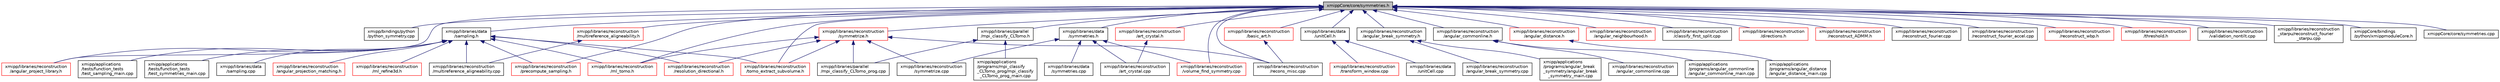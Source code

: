 digraph "xmippCore/core/symmetries.h"
{
  edge [fontname="Helvetica",fontsize="10",labelfontname="Helvetica",labelfontsize="10"];
  node [fontname="Helvetica",fontsize="10",shape=record];
  Node59 [label="xmippCore/core/symmetries.h",height=0.2,width=0.4,color="black", fillcolor="grey75", style="filled", fontcolor="black"];
  Node59 -> Node60 [dir="back",color="midnightblue",fontsize="10",style="solid",fontname="Helvetica"];
  Node60 [label="xmipp/bindings/python\l/python_symmetry.cpp",height=0.2,width=0.4,color="black", fillcolor="white", style="filled",URL="$python__symmetry_8cpp.html"];
  Node59 -> Node61 [dir="back",color="midnightblue",fontsize="10",style="solid",fontname="Helvetica"];
  Node61 [label="xmipp/libraries/data\l/sampling.h",height=0.2,width=0.4,color="black", fillcolor="white", style="filled",URL="$sampling_8h.html"];
  Node61 -> Node62 [dir="back",color="midnightblue",fontsize="10",style="solid",fontname="Helvetica"];
  Node62 [label="xmipp/applications\l/tests/function_tests\l/test_sampling_main.cpp",height=0.2,width=0.4,color="black", fillcolor="white", style="filled",URL="$test__sampling__main_8cpp.html"];
  Node61 -> Node63 [dir="back",color="midnightblue",fontsize="10",style="solid",fontname="Helvetica"];
  Node63 [label="xmipp/applications\l/tests/function_tests\l/test_symmetries_main.cpp",height=0.2,width=0.4,color="black", fillcolor="white", style="filled",URL="$test__symmetries__main_8cpp.html"];
  Node61 -> Node64 [dir="back",color="midnightblue",fontsize="10",style="solid",fontname="Helvetica"];
  Node64 [label="xmipp/libraries/data\l/sampling.cpp",height=0.2,width=0.4,color="black", fillcolor="white", style="filled",URL="$sampling_8cpp.html"];
  Node61 -> Node65 [dir="back",color="midnightblue",fontsize="10",style="solid",fontname="Helvetica"];
  Node65 [label="xmipp/libraries/reconstruction\l/angular_project_library.h",height=0.2,width=0.4,color="red", fillcolor="white", style="filled",URL="$angular__project__library_8h.html"];
  Node61 -> Node83 [dir="back",color="midnightblue",fontsize="10",style="solid",fontname="Helvetica"];
  Node83 [label="xmipp/libraries/reconstruction\l/angular_projection_matching.h",height=0.2,width=0.4,color="red", fillcolor="white", style="filled",URL="$angular__projection__matching_8h.html"];
  Node61 -> Node89 [dir="back",color="midnightblue",fontsize="10",style="solid",fontname="Helvetica"];
  Node89 [label="xmipp/libraries/reconstruction\l/ml_refine3d.h",height=0.2,width=0.4,color="red", fillcolor="white", style="filled",URL="$ml__refine3d_8h.html"];
  Node61 -> Node100 [dir="back",color="midnightblue",fontsize="10",style="solid",fontname="Helvetica"];
  Node100 [label="xmipp/libraries/reconstruction\l/ml_tomo.h",height=0.2,width=0.4,color="red", fillcolor="white", style="filled",URL="$ml__tomo_8h.html"];
  Node61 -> Node103 [dir="back",color="midnightblue",fontsize="10",style="solid",fontname="Helvetica"];
  Node103 [label="xmipp/libraries/reconstruction\l/multireference_aligneability.cpp",height=0.2,width=0.4,color="black", fillcolor="white", style="filled",URL="$multireference__aligneability_8cpp.html"];
  Node61 -> Node104 [dir="back",color="midnightblue",fontsize="10",style="solid",fontname="Helvetica"];
  Node104 [label="xmipp/libraries/reconstruction\l/precompute_sampling.h",height=0.2,width=0.4,color="red", fillcolor="white", style="filled",URL="$precompute__sampling_8h.html"];
  Node61 -> Node106 [dir="back",color="midnightblue",fontsize="10",style="solid",fontname="Helvetica"];
  Node106 [label="xmipp/libraries/reconstruction\l/resolution_directional.h",height=0.2,width=0.4,color="red", fillcolor="white", style="filled",URL="$resolution__directional_8h.html"];
  Node61 -> Node109 [dir="back",color="midnightblue",fontsize="10",style="solid",fontname="Helvetica"];
  Node109 [label="xmipp/libraries/reconstruction\l/tomo_extract_subvolume.h",height=0.2,width=0.4,color="red", fillcolor="white", style="filled",URL="$tomo__extract__subvolume_8h.html"];
  Node59 -> Node113 [dir="back",color="midnightblue",fontsize="10",style="solid",fontname="Helvetica"];
  Node113 [label="xmipp/libraries/data\l/symmetries.h",height=0.2,width=0.4,color="black", fillcolor="white", style="filled",URL="$libraries_2data_2symmetries_8h.html"];
  Node113 -> Node114 [dir="back",color="midnightblue",fontsize="10",style="solid",fontname="Helvetica"];
  Node114 [label="xmipp/libraries/data\l/symmetries.cpp",height=0.2,width=0.4,color="black", fillcolor="white", style="filled",URL="$libraries_2data_2symmetries_8cpp.html"];
  Node113 -> Node115 [dir="back",color="midnightblue",fontsize="10",style="solid",fontname="Helvetica"];
  Node115 [label="xmipp/libraries/reconstruction\l/art_crystal.cpp",height=0.2,width=0.4,color="black", fillcolor="white", style="filled",URL="$art__crystal_8cpp.html"];
  Node113 -> Node116 [dir="back",color="midnightblue",fontsize="10",style="solid",fontname="Helvetica"];
  Node116 [label="xmipp/libraries/reconstruction\l/symmetrize.cpp",height=0.2,width=0.4,color="black", fillcolor="white", style="filled",URL="$symmetrize_8cpp.html"];
  Node113 -> Node117 [dir="back",color="midnightblue",fontsize="10",style="solid",fontname="Helvetica"];
  Node117 [label="xmipp/libraries/reconstruction\l/volume_find_symmetry.cpp",height=0.2,width=0.4,color="red", fillcolor="white", style="filled",URL="$volume__find__symmetry_8cpp.html"];
  Node59 -> Node119 [dir="back",color="midnightblue",fontsize="10",style="solid",fontname="Helvetica"];
  Node119 [label="xmipp/libraries/data\l/unitCell.h",height=0.2,width=0.4,color="black", fillcolor="white", style="filled",URL="$unitCell_8h.html"];
  Node119 -> Node120 [dir="back",color="midnightblue",fontsize="10",style="solid",fontname="Helvetica"];
  Node120 [label="xmipp/libraries/data\l/unitCell.cpp",height=0.2,width=0.4,color="black", fillcolor="white", style="filled",URL="$unitCell_8cpp.html"];
  Node119 -> Node121 [dir="back",color="midnightblue",fontsize="10",style="solid",fontname="Helvetica"];
  Node121 [label="xmipp/libraries/reconstruction\l/transform_window.cpp",height=0.2,width=0.4,color="red", fillcolor="white", style="filled",URL="$transform__window_8cpp.html"];
  Node59 -> Node123 [dir="back",color="midnightblue",fontsize="10",style="solid",fontname="Helvetica"];
  Node123 [label="xmipp/libraries/parallel\l/mpi_classify_CLTomo.h",height=0.2,width=0.4,color="black", fillcolor="white", style="filled",URL="$mpi__classify__CLTomo_8h.html"];
  Node123 -> Node124 [dir="back",color="midnightblue",fontsize="10",style="solid",fontname="Helvetica"];
  Node124 [label="xmipp/applications\l/programs/mpi_classify\l_CLTomo_prog/mpi_classify\l_CLTomo_prog_main.cpp",height=0.2,width=0.4,color="black", fillcolor="white", style="filled",URL="$mpi__classify__CLTomo__prog__main_8cpp.html"];
  Node123 -> Node125 [dir="back",color="midnightblue",fontsize="10",style="solid",fontname="Helvetica"];
  Node125 [label="xmipp/libraries/parallel\l/mpi_classify_CLTomo_prog.cpp",height=0.2,width=0.4,color="black", fillcolor="white", style="filled",URL="$mpi__classify__CLTomo__prog_8cpp.html"];
  Node59 -> Node126 [dir="back",color="midnightblue",fontsize="10",style="solid",fontname="Helvetica"];
  Node126 [label="xmipp/libraries/reconstruction\l/angular_break_symmetry.h",height=0.2,width=0.4,color="black", fillcolor="white", style="filled",URL="$angular__break__symmetry_8h.html"];
  Node126 -> Node127 [dir="back",color="midnightblue",fontsize="10",style="solid",fontname="Helvetica"];
  Node127 [label="xmipp/applications\l/programs/angular_break\l_symmetry/angular_break\l_symmetry_main.cpp",height=0.2,width=0.4,color="black", fillcolor="white", style="filled",URL="$angular__break__symmetry__main_8cpp.html"];
  Node126 -> Node128 [dir="back",color="midnightblue",fontsize="10",style="solid",fontname="Helvetica"];
  Node128 [label="xmipp/libraries/reconstruction\l/angular_break_symmetry.cpp",height=0.2,width=0.4,color="black", fillcolor="white", style="filled",URL="$angular__break__symmetry_8cpp.html"];
  Node59 -> Node129 [dir="back",color="midnightblue",fontsize="10",style="solid",fontname="Helvetica"];
  Node129 [label="xmipp/libraries/reconstruction\l/angular_commonline.h",height=0.2,width=0.4,color="black", fillcolor="white", style="filled",URL="$angular__commonline_8h.html"];
  Node129 -> Node130 [dir="back",color="midnightblue",fontsize="10",style="solid",fontname="Helvetica"];
  Node130 [label="xmipp/applications\l/programs/angular_commonline\l/angular_commonline_main.cpp",height=0.2,width=0.4,color="black", fillcolor="white", style="filled",URL="$angular__commonline__main_8cpp.html"];
  Node129 -> Node131 [dir="back",color="midnightblue",fontsize="10",style="solid",fontname="Helvetica"];
  Node131 [label="xmipp/libraries/reconstruction\l/angular_commonline.cpp",height=0.2,width=0.4,color="black", fillcolor="white", style="filled",URL="$angular__commonline_8cpp.html"];
  Node59 -> Node132 [dir="back",color="midnightblue",fontsize="10",style="solid",fontname="Helvetica"];
  Node132 [label="xmipp/libraries/reconstruction\l/angular_distance.h",height=0.2,width=0.4,color="red", fillcolor="white", style="filled",URL="$angular__distance_8h.html"];
  Node132 -> Node133 [dir="back",color="midnightblue",fontsize="10",style="solid",fontname="Helvetica"];
  Node133 [label="xmipp/applications\l/programs/angular_distance\l/angular_distance_main.cpp",height=0.2,width=0.4,color="black", fillcolor="white", style="filled",URL="$angular__distance__main_8cpp.html"];
  Node59 -> Node139 [dir="back",color="midnightblue",fontsize="10",style="solid",fontname="Helvetica"];
  Node139 [label="xmipp/libraries/reconstruction\l/angular_neighbourhood.h",height=0.2,width=0.4,color="red", fillcolor="white", style="filled",URL="$angular__neighbourhood_8h.html"];
  Node59 -> Node65 [dir="back",color="midnightblue",fontsize="10",style="solid",fontname="Helvetica"];
  Node59 -> Node142 [dir="back",color="midnightblue",fontsize="10",style="solid",fontname="Helvetica"];
  Node142 [label="xmipp/libraries/reconstruction\l/art_crystal.h",height=0.2,width=0.4,color="red", fillcolor="white", style="filled",URL="$art__crystal_8h.html"];
  Node142 -> Node115 [dir="back",color="midnightblue",fontsize="10",style="solid",fontname="Helvetica"];
  Node59 -> Node145 [dir="back",color="midnightblue",fontsize="10",style="solid",fontname="Helvetica"];
  Node145 [label="xmipp/libraries/reconstruction\l/basic_art.h",height=0.2,width=0.4,color="red", fillcolor="white", style="filled",URL="$basic__art_8h.html"];
  Node145 -> Node150 [dir="back",color="midnightblue",fontsize="10",style="solid",fontname="Helvetica"];
  Node150 [label="xmipp/libraries/reconstruction\l/recons_misc.cpp",height=0.2,width=0.4,color="black", fillcolor="white", style="filled",URL="$recons__misc_8cpp.html"];
  Node59 -> Node151 [dir="back",color="midnightblue",fontsize="10",style="solid",fontname="Helvetica"];
  Node151 [label="xmipp/libraries/reconstruction\l/classify_first_split.cpp",height=0.2,width=0.4,color="black", fillcolor="white", style="filled",URL="$classify__first__split_8cpp.html"];
  Node59 -> Node152 [dir="back",color="midnightblue",fontsize="10",style="solid",fontname="Helvetica"];
  Node152 [label="xmipp/libraries/reconstruction\l/directions.h",height=0.2,width=0.4,color="red", fillcolor="white", style="filled",URL="$directions_8h.html"];
  Node59 -> Node157 [dir="back",color="midnightblue",fontsize="10",style="solid",fontname="Helvetica"];
  Node157 [label="xmipp/libraries/reconstruction\l/symmetrize.h",height=0.2,width=0.4,color="red", fillcolor="white", style="filled",URL="$symmetrize_8h.html"];
  Node157 -> Node125 [dir="back",color="midnightblue",fontsize="10",style="solid",fontname="Helvetica"];
  Node157 -> Node100 [dir="back",color="midnightblue",fontsize="10",style="solid",fontname="Helvetica"];
  Node157 -> Node150 [dir="back",color="midnightblue",fontsize="10",style="solid",fontname="Helvetica"];
  Node157 -> Node106 [dir="back",color="midnightblue",fontsize="10",style="solid",fontname="Helvetica"];
  Node157 -> Node116 [dir="back",color="midnightblue",fontsize="10",style="solid",fontname="Helvetica"];
  Node157 -> Node109 [dir="back",color="midnightblue",fontsize="10",style="solid",fontname="Helvetica"];
  Node59 -> Node100 [dir="back",color="midnightblue",fontsize="10",style="solid",fontname="Helvetica"];
  Node59 -> Node174 [dir="back",color="midnightblue",fontsize="10",style="solid",fontname="Helvetica"];
  Node174 [label="xmipp/libraries/reconstruction\l/multireference_aligneability.h",height=0.2,width=0.4,color="red", fillcolor="white", style="filled",URL="$multireference__aligneability_8h.html"];
  Node174 -> Node103 [dir="back",color="midnightblue",fontsize="10",style="solid",fontname="Helvetica"];
  Node59 -> Node104 [dir="back",color="midnightblue",fontsize="10",style="solid",fontname="Helvetica"];
  Node59 -> Node150 [dir="back",color="midnightblue",fontsize="10",style="solid",fontname="Helvetica"];
  Node59 -> Node179 [dir="back",color="midnightblue",fontsize="10",style="solid",fontname="Helvetica"];
  Node179 [label="xmipp/libraries/reconstruction\l/reconstruct_ADMM.h",height=0.2,width=0.4,color="red", fillcolor="white", style="filled",URL="$reconstruct__ADMM_8h.html"];
  Node59 -> Node184 [dir="back",color="midnightblue",fontsize="10",style="solid",fontname="Helvetica"];
  Node184 [label="xmipp/libraries/reconstruction\l/reconstruct_fourier.cpp",height=0.2,width=0.4,color="black", fillcolor="white", style="filled",URL="$reconstruct__fourier_8cpp.html"];
  Node59 -> Node185 [dir="back",color="midnightblue",fontsize="10",style="solid",fontname="Helvetica"];
  Node185 [label="xmipp/libraries/reconstruction\l/reconstruct_fourier_accel.cpp",height=0.2,width=0.4,color="black", fillcolor="white", style="filled",URL="$reconstruct__fourier__accel_8cpp.html"];
  Node59 -> Node186 [dir="back",color="midnightblue",fontsize="10",style="solid",fontname="Helvetica"];
  Node186 [label="xmipp/libraries/reconstruction\l/reconstruct_wbp.h",height=0.2,width=0.4,color="red", fillcolor="white", style="filled",URL="$reconstruct__wbp_8h.html"];
  Node59 -> Node191 [dir="back",color="midnightblue",fontsize="10",style="solid",fontname="Helvetica"];
  Node191 [label="xmipp/libraries/reconstruction\l/threshold.h",height=0.2,width=0.4,color="red", fillcolor="white", style="filled",URL="$threshold_8h.html"];
  Node59 -> Node109 [dir="back",color="midnightblue",fontsize="10",style="solid",fontname="Helvetica"];
  Node59 -> Node195 [dir="back",color="midnightblue",fontsize="10",style="solid",fontname="Helvetica"];
  Node195 [label="xmipp/libraries/reconstruction\l/validation_nontilt.cpp",height=0.2,width=0.4,color="black", fillcolor="white", style="filled",URL="$validation__nontilt_8cpp.html"];
  Node59 -> Node117 [dir="back",color="midnightblue",fontsize="10",style="solid",fontname="Helvetica"];
  Node59 -> Node196 [dir="back",color="midnightblue",fontsize="10",style="solid",fontname="Helvetica"];
  Node196 [label="xmipp/libraries/reconstruction\l_starpu/reconstruct_fourier\l_starpu.cpp",height=0.2,width=0.4,color="black", fillcolor="white", style="filled",URL="$reconstruct__fourier__starpu_8cpp.html"];
  Node59 -> Node197 [dir="back",color="midnightblue",fontsize="10",style="solid",fontname="Helvetica"];
  Node197 [label="xmippCore/bindings\l/python/xmippmoduleCore.h",height=0.2,width=0.4,color="black", fillcolor="white", style="filled",URL="$xmippmoduleCore_8h.html"];
  Node59 -> Node198 [dir="back",color="midnightblue",fontsize="10",style="solid",fontname="Helvetica"];
  Node198 [label="xmippCore/core/symmetries.cpp",height=0.2,width=0.4,color="black", fillcolor="white", style="filled",URL="$ore_2core_2symmetries_8cpp.html"];
}
